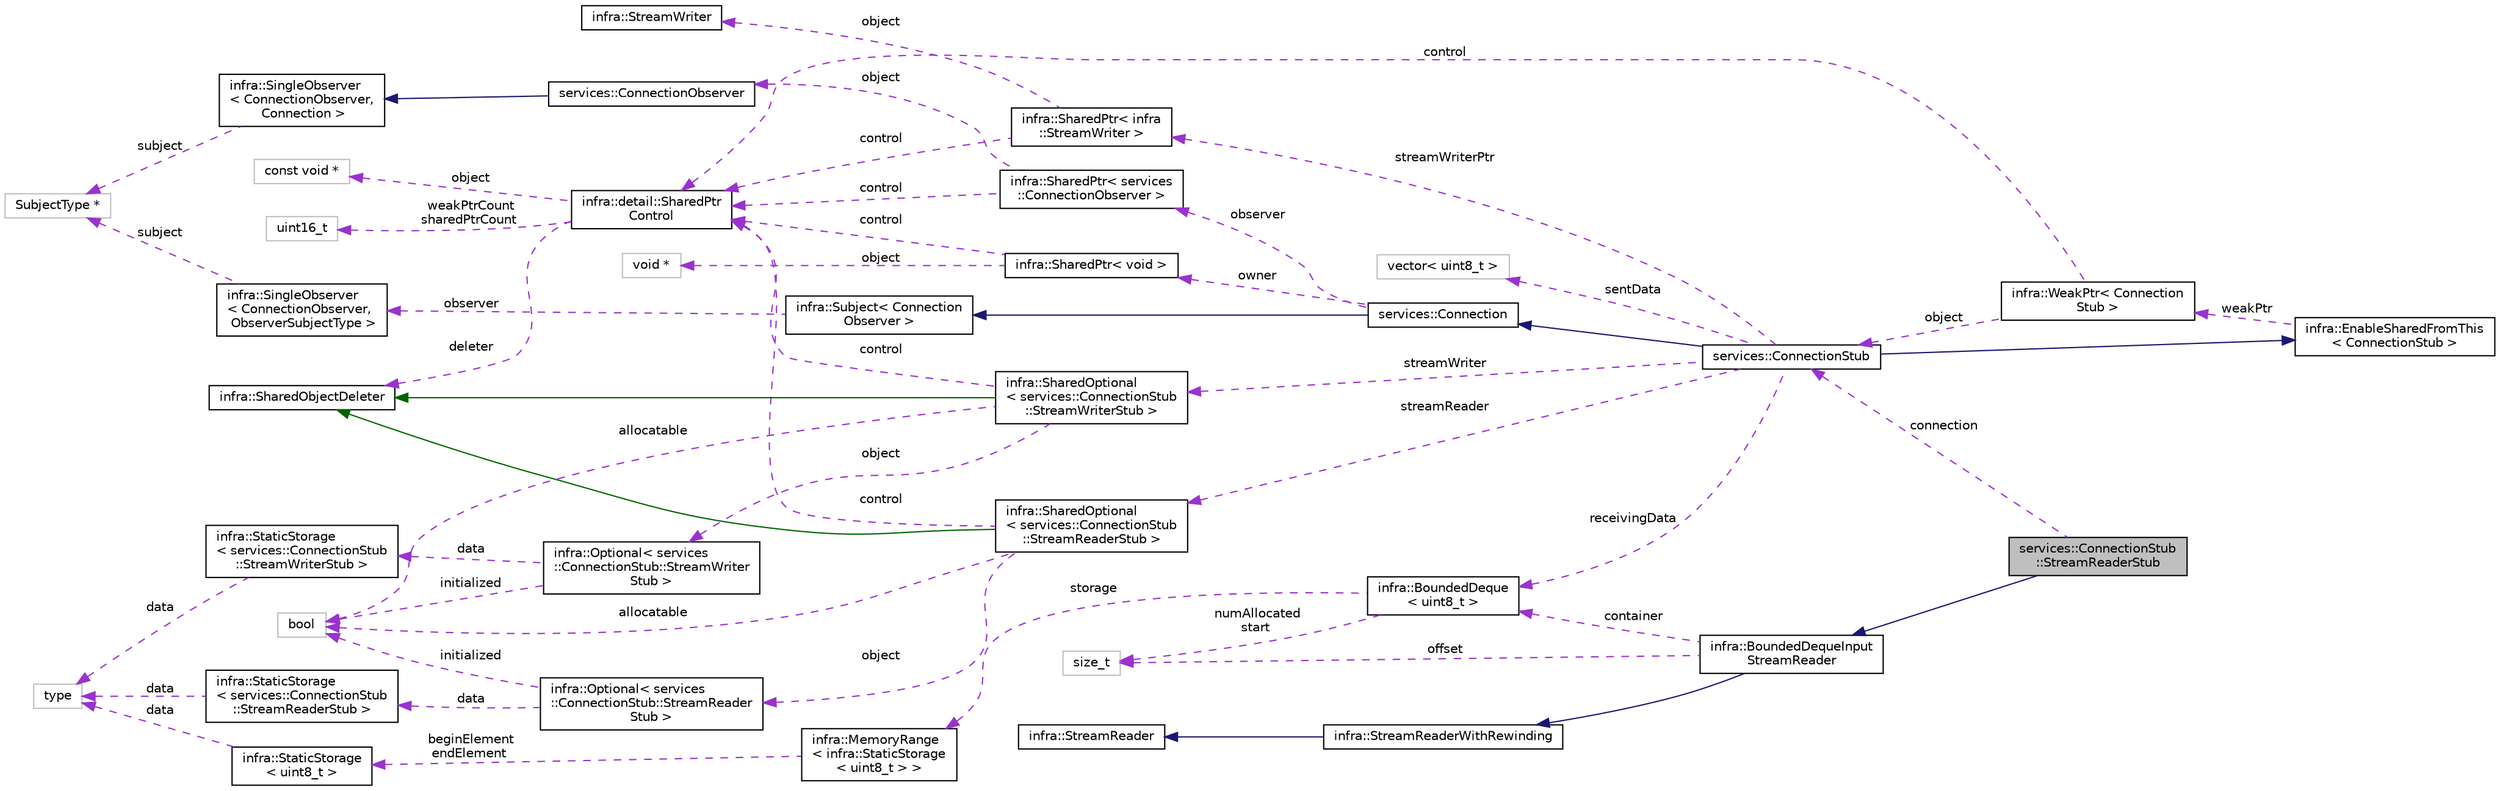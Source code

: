 digraph "services::ConnectionStub::StreamReaderStub"
{
 // INTERACTIVE_SVG=YES
  edge [fontname="Helvetica",fontsize="10",labelfontname="Helvetica",labelfontsize="10"];
  node [fontname="Helvetica",fontsize="10",shape=record];
  rankdir="LR";
  Node4 [label="services::ConnectionStub\l::StreamReaderStub",height=0.2,width=0.4,color="black", fillcolor="grey75", style="filled", fontcolor="black"];
  Node5 -> Node4 [dir="back",color="midnightblue",fontsize="10",style="solid",fontname="Helvetica"];
  Node5 [label="infra::BoundedDequeInput\lStreamReader",height=0.2,width=0.4,color="black", fillcolor="white", style="filled",URL="$d7/dea/classinfra_1_1_bounded_deque_input_stream_reader.html"];
  Node6 -> Node5 [dir="back",color="midnightblue",fontsize="10",style="solid",fontname="Helvetica"];
  Node6 [label="infra::StreamReaderWithRewinding",height=0.2,width=0.4,color="black", fillcolor="white", style="filled",URL="$d0/d1b/classinfra_1_1_stream_reader_with_rewinding.html"];
  Node7 -> Node6 [dir="back",color="midnightblue",fontsize="10",style="solid",fontname="Helvetica"];
  Node7 [label="infra::StreamReader",height=0.2,width=0.4,color="black", fillcolor="white", style="filled",URL="$d2/d90/classinfra_1_1_stream_reader.html"];
  Node8 -> Node5 [dir="back",color="darkorchid3",fontsize="10",style="dashed",label=" offset" ,fontname="Helvetica"];
  Node8 [label="size_t",height=0.2,width=0.4,color="grey75", fillcolor="white", style="filled"];
  Node9 -> Node5 [dir="back",color="darkorchid3",fontsize="10",style="dashed",label=" container" ,fontname="Helvetica"];
  Node9 [label="infra::BoundedDeque\l\< uint8_t \>",height=0.2,width=0.4,color="black", fillcolor="white", style="filled",URL="$d5/db7/classinfra_1_1_bounded_deque.html"];
  Node10 -> Node9 [dir="back",color="darkorchid3",fontsize="10",style="dashed",label=" storage" ,fontname="Helvetica"];
  Node10 [label="infra::MemoryRange\l\< infra::StaticStorage\l\< uint8_t \> \>",height=0.2,width=0.4,color="black", fillcolor="white", style="filled",URL="$d0/d6d/classinfra_1_1_memory_range.html"];
  Node11 -> Node10 [dir="back",color="darkorchid3",fontsize="10",style="dashed",label=" beginElement\nendElement" ,fontname="Helvetica"];
  Node11 [label="infra::StaticStorage\l\< uint8_t \>",height=0.2,width=0.4,color="black", fillcolor="white", style="filled",URL="$d0/d8c/classinfra_1_1_static_storage.html"];
  Node12 -> Node11 [dir="back",color="darkorchid3",fontsize="10",style="dashed",label=" data" ,fontname="Helvetica"];
  Node12 [label="type",height=0.2,width=0.4,color="grey75", fillcolor="white", style="filled"];
  Node8 -> Node9 [dir="back",color="darkorchid3",fontsize="10",style="dashed",label=" numAllocated\nstart" ,fontname="Helvetica"];
  Node13 -> Node4 [dir="back",color="darkorchid3",fontsize="10",style="dashed",label=" connection" ,fontname="Helvetica"];
  Node13 [label="services::ConnectionStub",height=0.2,width=0.4,color="black", fillcolor="white", style="filled",URL="$df/dd3/classservices_1_1_connection_stub.html"];
  Node14 -> Node13 [dir="back",color="midnightblue",fontsize="10",style="solid",fontname="Helvetica"];
  Node14 [label="services::Connection",height=0.2,width=0.4,color="black", fillcolor="white", style="filled",URL="$d0/dde/classservices_1_1_connection.html"];
  Node15 -> Node14 [dir="back",color="midnightblue",fontsize="10",style="solid",fontname="Helvetica"];
  Node15 [label="infra::Subject\< Connection\lObserver \>",height=0.2,width=0.4,color="black", fillcolor="white", style="filled",URL="$d1/db2/classinfra_1_1_subject.html"];
  Node16 -> Node15 [dir="back",color="darkorchid3",fontsize="10",style="dashed",label=" observer" ,fontname="Helvetica"];
  Node16 [label="infra::SingleObserver\l\< ConnectionObserver,\l ObserverSubjectType \>",height=0.2,width=0.4,color="black", fillcolor="white", style="filled",URL="$dc/d4c/classinfra_1_1_single_observer.html"];
  Node17 -> Node16 [dir="back",color="darkorchid3",fontsize="10",style="dashed",label=" subject" ,fontname="Helvetica"];
  Node17 [label="SubjectType *",height=0.2,width=0.4,color="grey75", fillcolor="white", style="filled"];
  Node18 -> Node14 [dir="back",color="darkorchid3",fontsize="10",style="dashed",label=" observer" ,fontname="Helvetica"];
  Node18 [label="infra::SharedPtr\< services\l::ConnectionObserver \>",height=0.2,width=0.4,color="black", fillcolor="white", style="filled",URL="$d1/d17/classinfra_1_1_shared_ptr.html"];
  Node19 -> Node18 [dir="back",color="darkorchid3",fontsize="10",style="dashed",label=" object" ,fontname="Helvetica"];
  Node19 [label="services::ConnectionObserver",height=0.2,width=0.4,color="black", fillcolor="white", style="filled",URL="$dc/de5/classservices_1_1_connection_observer.html"];
  Node20 -> Node19 [dir="back",color="midnightblue",fontsize="10",style="solid",fontname="Helvetica"];
  Node20 [label="infra::SingleObserver\l\< ConnectionObserver,\l Connection \>",height=0.2,width=0.4,color="black", fillcolor="white", style="filled",URL="$dc/d4c/classinfra_1_1_single_observer.html"];
  Node17 -> Node20 [dir="back",color="darkorchid3",fontsize="10",style="dashed",label=" subject" ,fontname="Helvetica"];
  Node21 -> Node18 [dir="back",color="darkorchid3",fontsize="10",style="dashed",label=" control" ,fontname="Helvetica"];
  Node21 [label="infra::detail::SharedPtr\lControl",height=0.2,width=0.4,color="black", fillcolor="white", style="filled",URL="$dd/d9a/classinfra_1_1detail_1_1_shared_ptr_control.html"];
  Node22 -> Node21 [dir="back",color="darkorchid3",fontsize="10",style="dashed",label=" object" ,fontname="Helvetica"];
  Node22 [label="const void *",height=0.2,width=0.4,color="grey75", fillcolor="white", style="filled"];
  Node23 -> Node21 [dir="back",color="darkorchid3",fontsize="10",style="dashed",label=" weakPtrCount\nsharedPtrCount" ,fontname="Helvetica"];
  Node23 [label="uint16_t",height=0.2,width=0.4,color="grey75", fillcolor="white", style="filled"];
  Node24 -> Node21 [dir="back",color="darkorchid3",fontsize="10",style="dashed",label=" deleter" ,fontname="Helvetica"];
  Node24 [label="infra::SharedObjectDeleter",height=0.2,width=0.4,color="black", fillcolor="white", style="filled",URL="$da/dcd/classinfra_1_1_shared_object_deleter.html"];
  Node25 -> Node14 [dir="back",color="darkorchid3",fontsize="10",style="dashed",label=" owner" ,fontname="Helvetica"];
  Node25 [label="infra::SharedPtr\< void \>",height=0.2,width=0.4,color="black", fillcolor="white", style="filled",URL="$d1/d17/classinfra_1_1_shared_ptr.html"];
  Node21 -> Node25 [dir="back",color="darkorchid3",fontsize="10",style="dashed",label=" control" ,fontname="Helvetica"];
  Node26 -> Node25 [dir="back",color="darkorchid3",fontsize="10",style="dashed",label=" object" ,fontname="Helvetica"];
  Node26 [label="void *",height=0.2,width=0.4,color="grey75", fillcolor="white", style="filled"];
  Node27 -> Node13 [dir="back",color="midnightblue",fontsize="10",style="solid",fontname="Helvetica"];
  Node27 [label="infra::EnableSharedFromThis\l\< ConnectionStub \>",height=0.2,width=0.4,color="black", fillcolor="white", style="filled",URL="$dd/df1/classinfra_1_1_enable_shared_from_this.html"];
  Node28 -> Node27 [dir="back",color="darkorchid3",fontsize="10",style="dashed",label=" weakPtr" ,fontname="Helvetica"];
  Node28 [label="infra::WeakPtr\< Connection\lStub \>",height=0.2,width=0.4,color="black", fillcolor="white", style="filled",URL="$d3/daa/classinfra_1_1_weak_ptr.html"];
  Node13 -> Node28 [dir="back",color="darkorchid3",fontsize="10",style="dashed",label=" object" ,fontname="Helvetica"];
  Node21 -> Node28 [dir="back",color="darkorchid3",fontsize="10",style="dashed",label=" control" ,fontname="Helvetica"];
  Node29 -> Node13 [dir="back",color="darkorchid3",fontsize="10",style="dashed",label=" streamReader" ,fontname="Helvetica"];
  Node29 [label="infra::SharedOptional\l\< services::ConnectionStub\l::StreamReaderStub \>",height=0.2,width=0.4,color="black", fillcolor="white", style="filled",URL="$d1/d7f/classinfra_1_1_shared_optional.html"];
  Node24 -> Node29 [dir="back",color="darkgreen",fontsize="10",style="solid",fontname="Helvetica"];
  Node30 -> Node29 [dir="back",color="darkorchid3",fontsize="10",style="dashed",label=" object" ,fontname="Helvetica"];
  Node30 [label="infra::Optional\< services\l::ConnectionStub::StreamReader\lStub \>",height=0.2,width=0.4,color="black", fillcolor="white", style="filled",URL="$dc/df7/classinfra_1_1_optional.html"];
  Node31 -> Node30 [dir="back",color="darkorchid3",fontsize="10",style="dashed",label=" data" ,fontname="Helvetica"];
  Node31 [label="infra::StaticStorage\l\< services::ConnectionStub\l::StreamReaderStub \>",height=0.2,width=0.4,color="black", fillcolor="white", style="filled",URL="$d0/d8c/classinfra_1_1_static_storage.html"];
  Node12 -> Node31 [dir="back",color="darkorchid3",fontsize="10",style="dashed",label=" data" ,fontname="Helvetica"];
  Node32 -> Node30 [dir="back",color="darkorchid3",fontsize="10",style="dashed",label=" initialized" ,fontname="Helvetica"];
  Node32 [label="bool",height=0.2,width=0.4,color="grey75", fillcolor="white", style="filled"];
  Node21 -> Node29 [dir="back",color="darkorchid3",fontsize="10",style="dashed",label=" control" ,fontname="Helvetica"];
  Node32 -> Node29 [dir="back",color="darkorchid3",fontsize="10",style="dashed",label=" allocatable" ,fontname="Helvetica"];
  Node33 -> Node13 [dir="back",color="darkorchid3",fontsize="10",style="dashed",label=" streamWriter" ,fontname="Helvetica"];
  Node33 [label="infra::SharedOptional\l\< services::ConnectionStub\l::StreamWriterStub \>",height=0.2,width=0.4,color="black", fillcolor="white", style="filled",URL="$d1/d7f/classinfra_1_1_shared_optional.html"];
  Node24 -> Node33 [dir="back",color="darkgreen",fontsize="10",style="solid",fontname="Helvetica"];
  Node34 -> Node33 [dir="back",color="darkorchid3",fontsize="10",style="dashed",label=" object" ,fontname="Helvetica"];
  Node34 [label="infra::Optional\< services\l::ConnectionStub::StreamWriter\lStub \>",height=0.2,width=0.4,color="black", fillcolor="white", style="filled",URL="$dc/df7/classinfra_1_1_optional.html"];
  Node32 -> Node34 [dir="back",color="darkorchid3",fontsize="10",style="dashed",label=" initialized" ,fontname="Helvetica"];
  Node35 -> Node34 [dir="back",color="darkorchid3",fontsize="10",style="dashed",label=" data" ,fontname="Helvetica"];
  Node35 [label="infra::StaticStorage\l\< services::ConnectionStub\l::StreamWriterStub \>",height=0.2,width=0.4,color="black", fillcolor="white", style="filled",URL="$d0/d8c/classinfra_1_1_static_storage.html"];
  Node12 -> Node35 [dir="back",color="darkorchid3",fontsize="10",style="dashed",label=" data" ,fontname="Helvetica"];
  Node21 -> Node33 [dir="back",color="darkorchid3",fontsize="10",style="dashed",label=" control" ,fontname="Helvetica"];
  Node32 -> Node33 [dir="back",color="darkorchid3",fontsize="10",style="dashed",label=" allocatable" ,fontname="Helvetica"];
  Node36 -> Node13 [dir="back",color="darkorchid3",fontsize="10",style="dashed",label=" sentData" ,fontname="Helvetica"];
  Node36 [label="vector\< uint8_t \>",height=0.2,width=0.4,color="grey75", fillcolor="white", style="filled"];
  Node37 -> Node13 [dir="back",color="darkorchid3",fontsize="10",style="dashed",label=" streamWriterPtr" ,fontname="Helvetica"];
  Node37 [label="infra::SharedPtr\< infra\l::StreamWriter \>",height=0.2,width=0.4,color="black", fillcolor="white", style="filled",URL="$d1/d17/classinfra_1_1_shared_ptr.html"];
  Node21 -> Node37 [dir="back",color="darkorchid3",fontsize="10",style="dashed",label=" control" ,fontname="Helvetica"];
  Node38 -> Node37 [dir="back",color="darkorchid3",fontsize="10",style="dashed",label=" object" ,fontname="Helvetica"];
  Node38 [label="infra::StreamWriter",height=0.2,width=0.4,color="black", fillcolor="white", style="filled",URL="$de/dba/classinfra_1_1_stream_writer.html"];
  Node9 -> Node13 [dir="back",color="darkorchid3",fontsize="10",style="dashed",label=" receivingData" ,fontname="Helvetica"];
}
